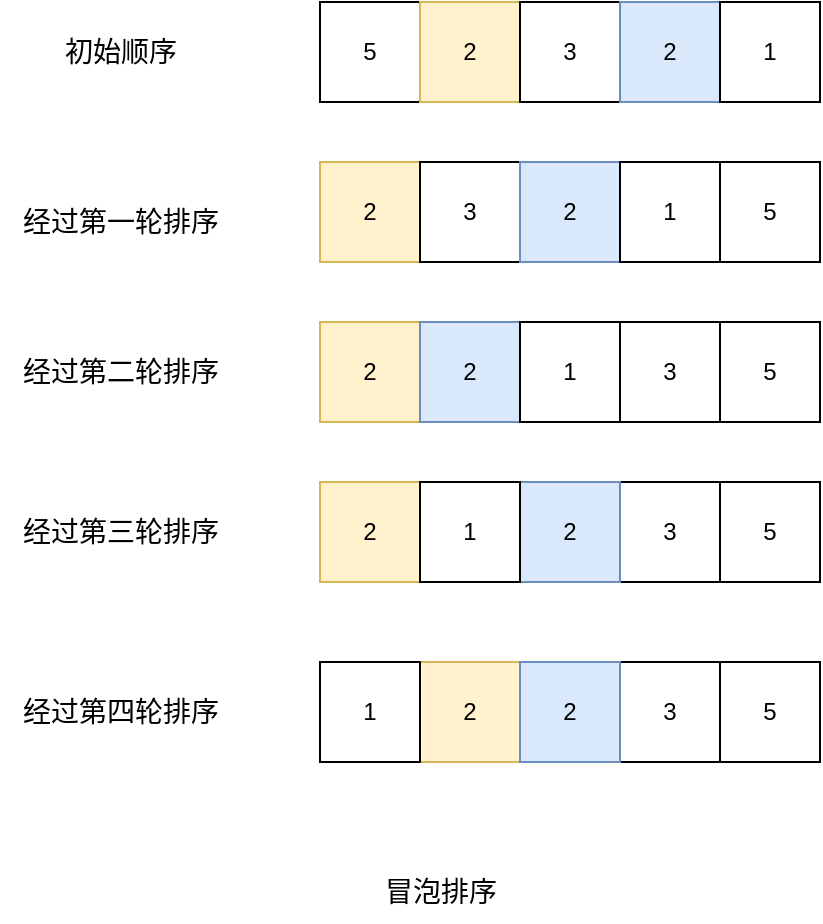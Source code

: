 <mxfile version="20.8.10" type="device" pages="3"><diagram name="冒泡排序是稳定排序" id="_71r1Vh2TSol7uVJiy7p"><mxGraphModel dx="954" dy="621" grid="1" gridSize="10" guides="1" tooltips="1" connect="1" arrows="1" fold="1" page="1" pageScale="1" pageWidth="48000" pageHeight="36000" math="0" shadow="0"><root><mxCell id="0"/><mxCell id="1" parent="0"/><mxCell id="lQNkISXbFFCg_Yh0jIin-1" value="5" style="whiteSpace=wrap;html=1;aspect=fixed;" vertex="1" parent="1"><mxGeometry x="220" y="160" width="50" height="50" as="geometry"/></mxCell><mxCell id="lQNkISXbFFCg_Yh0jIin-2" value="2" style="whiteSpace=wrap;html=1;aspect=fixed;fillColor=#fff2cc;strokeColor=#d6b656;" vertex="1" parent="1"><mxGeometry x="270" y="160" width="50" height="50" as="geometry"/></mxCell><mxCell id="lQNkISXbFFCg_Yh0jIin-3" value="3" style="whiteSpace=wrap;html=1;aspect=fixed;" vertex="1" parent="1"><mxGeometry x="320" y="160" width="50" height="50" as="geometry"/></mxCell><mxCell id="lQNkISXbFFCg_Yh0jIin-4" value="2" style="whiteSpace=wrap;html=1;aspect=fixed;fillColor=#dae8fc;strokeColor=#6c8ebf;" vertex="1" parent="1"><mxGeometry x="370" y="160" width="50" height="50" as="geometry"/></mxCell><mxCell id="lQNkISXbFFCg_Yh0jIin-5" value="1" style="whiteSpace=wrap;html=1;aspect=fixed;" vertex="1" parent="1"><mxGeometry x="420" y="160" width="50" height="50" as="geometry"/></mxCell><mxCell id="lQNkISXbFFCg_Yh0jIin-6" value="5" style="whiteSpace=wrap;html=1;aspect=fixed;" vertex="1" parent="1"><mxGeometry x="420" y="240" width="50" height="50" as="geometry"/></mxCell><mxCell id="lQNkISXbFFCg_Yh0jIin-7" value="2" style="whiteSpace=wrap;html=1;aspect=fixed;fillColor=#fff2cc;strokeColor=#d6b656;" vertex="1" parent="1"><mxGeometry x="220" y="240" width="50" height="50" as="geometry"/></mxCell><mxCell id="lQNkISXbFFCg_Yh0jIin-8" value="3" style="whiteSpace=wrap;html=1;aspect=fixed;" vertex="1" parent="1"><mxGeometry x="270" y="240" width="50" height="50" as="geometry"/></mxCell><mxCell id="lQNkISXbFFCg_Yh0jIin-9" value="2" style="whiteSpace=wrap;html=1;aspect=fixed;fillColor=#dae8fc;strokeColor=#6c8ebf;" vertex="1" parent="1"><mxGeometry x="320" y="240" width="50" height="50" as="geometry"/></mxCell><mxCell id="lQNkISXbFFCg_Yh0jIin-10" value="1" style="whiteSpace=wrap;html=1;aspect=fixed;" vertex="1" parent="1"><mxGeometry x="370" y="240" width="50" height="50" as="geometry"/></mxCell><mxCell id="lQNkISXbFFCg_Yh0jIin-11" value="5" style="whiteSpace=wrap;html=1;aspect=fixed;" vertex="1" parent="1"><mxGeometry x="420" y="320" width="50" height="50" as="geometry"/></mxCell><mxCell id="lQNkISXbFFCg_Yh0jIin-12" value="2" style="whiteSpace=wrap;html=1;aspect=fixed;fillColor=#fff2cc;strokeColor=#d6b656;" vertex="1" parent="1"><mxGeometry x="220" y="320" width="50" height="50" as="geometry"/></mxCell><mxCell id="lQNkISXbFFCg_Yh0jIin-13" value="3" style="whiteSpace=wrap;html=1;aspect=fixed;" vertex="1" parent="1"><mxGeometry x="370" y="320" width="50" height="50" as="geometry"/></mxCell><mxCell id="lQNkISXbFFCg_Yh0jIin-14" value="2" style="whiteSpace=wrap;html=1;aspect=fixed;fillColor=#dae8fc;strokeColor=#6c8ebf;" vertex="1" parent="1"><mxGeometry x="270" y="320" width="50" height="50" as="geometry"/></mxCell><mxCell id="lQNkISXbFFCg_Yh0jIin-15" value="1" style="whiteSpace=wrap;html=1;aspect=fixed;" vertex="1" parent="1"><mxGeometry x="320" y="320" width="50" height="50" as="geometry"/></mxCell><mxCell id="lQNkISXbFFCg_Yh0jIin-16" value="5" style="whiteSpace=wrap;html=1;aspect=fixed;" vertex="1" parent="1"><mxGeometry x="420" y="400" width="50" height="50" as="geometry"/></mxCell><mxCell id="lQNkISXbFFCg_Yh0jIin-17" value="2" style="whiteSpace=wrap;html=1;aspect=fixed;fillColor=#fff2cc;strokeColor=#d6b656;" vertex="1" parent="1"><mxGeometry x="220" y="400" width="50" height="50" as="geometry"/></mxCell><mxCell id="lQNkISXbFFCg_Yh0jIin-18" value="3" style="whiteSpace=wrap;html=1;aspect=fixed;" vertex="1" parent="1"><mxGeometry x="370" y="400" width="50" height="50" as="geometry"/></mxCell><mxCell id="lQNkISXbFFCg_Yh0jIin-19" value="2" style="whiteSpace=wrap;html=1;aspect=fixed;fillColor=#dae8fc;strokeColor=#6c8ebf;" vertex="1" parent="1"><mxGeometry x="320" y="400" width="50" height="50" as="geometry"/></mxCell><mxCell id="lQNkISXbFFCg_Yh0jIin-20" value="1" style="whiteSpace=wrap;html=1;aspect=fixed;" vertex="1" parent="1"><mxGeometry x="270" y="400" width="50" height="50" as="geometry"/></mxCell><mxCell id="lQNkISXbFFCg_Yh0jIin-21" value="5" style="whiteSpace=wrap;html=1;aspect=fixed;" vertex="1" parent="1"><mxGeometry x="420" y="490" width="50" height="50" as="geometry"/></mxCell><mxCell id="lQNkISXbFFCg_Yh0jIin-22" value="2" style="whiteSpace=wrap;html=1;aspect=fixed;fillColor=#fff2cc;strokeColor=#d6b656;" vertex="1" parent="1"><mxGeometry x="270" y="490" width="50" height="50" as="geometry"/></mxCell><mxCell id="lQNkISXbFFCg_Yh0jIin-23" value="3" style="whiteSpace=wrap;html=1;aspect=fixed;" vertex="1" parent="1"><mxGeometry x="370" y="490" width="50" height="50" as="geometry"/></mxCell><mxCell id="lQNkISXbFFCg_Yh0jIin-24" value="2" style="whiteSpace=wrap;html=1;aspect=fixed;fillColor=#dae8fc;strokeColor=#6c8ebf;" vertex="1" parent="1"><mxGeometry x="320" y="490" width="50" height="50" as="geometry"/></mxCell><mxCell id="lQNkISXbFFCg_Yh0jIin-25" value="1" style="whiteSpace=wrap;html=1;aspect=fixed;" vertex="1" parent="1"><mxGeometry x="220" y="490" width="50" height="50" as="geometry"/></mxCell><mxCell id="lQNkISXbFFCg_Yh0jIin-26" value="&lt;font style=&quot;font-size: 14px;&quot;&gt;冒泡排序&lt;/font&gt;" style="text;html=1;align=center;verticalAlign=middle;resizable=0;points=[];autosize=1;strokeColor=none;fillColor=none;" vertex="1" parent="1"><mxGeometry x="240" y="590" width="80" height="30" as="geometry"/></mxCell><mxCell id="lQNkISXbFFCg_Yh0jIin-27" value="经过第一轮排序" style="text;html=1;align=center;verticalAlign=middle;resizable=0;points=[];autosize=1;strokeColor=none;fillColor=none;fontSize=14;" vertex="1" parent="1"><mxGeometry x="60" y="255" width="120" height="30" as="geometry"/></mxCell><mxCell id="lQNkISXbFFCg_Yh0jIin-28" value="经过第二轮排序" style="text;html=1;align=center;verticalAlign=middle;resizable=0;points=[];autosize=1;strokeColor=none;fillColor=none;fontSize=14;" vertex="1" parent="1"><mxGeometry x="60" y="330" width="120" height="30" as="geometry"/></mxCell><mxCell id="lQNkISXbFFCg_Yh0jIin-29" value="经过第三轮排序" style="text;html=1;align=center;verticalAlign=middle;resizable=0;points=[];autosize=1;strokeColor=none;fillColor=none;fontSize=14;" vertex="1" parent="1"><mxGeometry x="60" y="410" width="120" height="30" as="geometry"/></mxCell><mxCell id="lQNkISXbFFCg_Yh0jIin-30" value="经过第四轮排序" style="text;html=1;align=center;verticalAlign=middle;resizable=0;points=[];autosize=1;strokeColor=none;fillColor=none;fontSize=14;" vertex="1" parent="1"><mxGeometry x="60" y="500" width="120" height="30" as="geometry"/></mxCell><mxCell id="lQNkISXbFFCg_Yh0jIin-31" value="初始顺序" style="text;html=1;align=center;verticalAlign=middle;resizable=0;points=[];autosize=1;strokeColor=none;fillColor=none;fontSize=14;" vertex="1" parent="1"><mxGeometry x="80" y="170" width="80" height="30" as="geometry"/></mxCell></root></mxGraphModel></diagram><diagram id="u0tAP_R5PNtnjRlPY-hz" name="选择排序是不稳定排序"><mxGraphModel dx="954" dy="621" grid="1" gridSize="10" guides="1" tooltips="1" connect="1" arrows="1" fold="1" page="1" pageScale="1" pageWidth="48000" pageHeight="36000" math="0" shadow="0"><root><mxCell id="0"/><mxCell id="1" parent="0"/><mxCell id="cz2e2VrCPH68IvWi86bb-1" value="5" style="whiteSpace=wrap;html=1;aspect=fixed;fillColor=#fff2cc;strokeColor=#d6b656;" vertex="1" parent="1"><mxGeometry x="229" y="160" width="50" height="50" as="geometry"/></mxCell><mxCell id="cz2e2VrCPH68IvWi86bb-2" value="5" style="whiteSpace=wrap;html=1;aspect=fixed;fillColor=#dae8fc;strokeColor=#6c8ebf;" vertex="1" parent="1"><mxGeometry x="279" y="160" width="50" height="50" as="geometry"/></mxCell><mxCell id="cz2e2VrCPH68IvWi86bb-3" value="3" style="whiteSpace=wrap;html=1;aspect=fixed;" vertex="1" parent="1"><mxGeometry x="329" y="160" width="50" height="50" as="geometry"/></mxCell><mxCell id="cz2e2VrCPH68IvWi86bb-4" value="2" style="whiteSpace=wrap;html=1;aspect=fixed;" vertex="1" parent="1"><mxGeometry x="379" y="160" width="50" height="50" as="geometry"/></mxCell><mxCell id="cz2e2VrCPH68IvWi86bb-5" value="1" style="whiteSpace=wrap;html=1;aspect=fixed;" vertex="1" parent="1"><mxGeometry x="429" y="160" width="50" height="50" as="geometry"/></mxCell><mxCell id="cz2e2VrCPH68IvWi86bb-6" value="初始顺序" style="text;html=1;align=center;verticalAlign=middle;resizable=0;points=[];autosize=1;strokeColor=none;fillColor=none;fontSize=14;" vertex="1" parent="1"><mxGeometry x="89" y="170" width="80" height="30" as="geometry"/></mxCell><mxCell id="L2zQFw4b0O4IeM7aR_3R-1" value="5" style="whiteSpace=wrap;html=1;aspect=fixed;fillColor=#fff2cc;strokeColor=#d6b656;" vertex="1" parent="1"><mxGeometry x="429" y="250" width="50" height="50" as="geometry"/></mxCell><mxCell id="L2zQFw4b0O4IeM7aR_3R-2" value="5" style="whiteSpace=wrap;html=1;aspect=fixed;fillColor=#dae8fc;strokeColor=#6c8ebf;" vertex="1" parent="1"><mxGeometry x="279" y="250" width="50" height="50" as="geometry"/></mxCell><mxCell id="L2zQFw4b0O4IeM7aR_3R-3" value="3" style="whiteSpace=wrap;html=1;aspect=fixed;" vertex="1" parent="1"><mxGeometry x="329" y="250" width="50" height="50" as="geometry"/></mxCell><mxCell id="L2zQFw4b0O4IeM7aR_3R-4" value="2" style="whiteSpace=wrap;html=1;aspect=fixed;" vertex="1" parent="1"><mxGeometry x="379" y="250" width="50" height="50" as="geometry"/></mxCell><mxCell id="L2zQFw4b0O4IeM7aR_3R-5" value="1" style="whiteSpace=wrap;html=1;aspect=fixed;" vertex="1" parent="1"><mxGeometry x="229" y="250" width="50" height="50" as="geometry"/></mxCell><mxCell id="L2zQFw4b0O4IeM7aR_3R-6" value="经过第一轮排序" style="text;html=1;align=center;verticalAlign=middle;resizable=0;points=[];autosize=1;strokeColor=none;fillColor=none;fontSize=14;" vertex="1" parent="1"><mxGeometry x="69" y="260" width="120" height="30" as="geometry"/></mxCell><mxCell id="YhWNtv0Sbt460fTVHbS9-1" value="5" style="whiteSpace=wrap;html=1;aspect=fixed;fillColor=#fff2cc;strokeColor=#d6b656;" vertex="1" parent="1"><mxGeometry x="429" y="340" width="50" height="50" as="geometry"/></mxCell><mxCell id="YhWNtv0Sbt460fTVHbS9-2" value="5" style="whiteSpace=wrap;html=1;aspect=fixed;fillColor=#dae8fc;strokeColor=#6c8ebf;" vertex="1" parent="1"><mxGeometry x="379" y="340" width="50" height="50" as="geometry"/></mxCell><mxCell id="YhWNtv0Sbt460fTVHbS9-3" value="3" style="whiteSpace=wrap;html=1;aspect=fixed;" vertex="1" parent="1"><mxGeometry x="329" y="340" width="50" height="50" as="geometry"/></mxCell><mxCell id="YhWNtv0Sbt460fTVHbS9-4" value="2" style="whiteSpace=wrap;html=1;aspect=fixed;" vertex="1" parent="1"><mxGeometry x="279" y="340" width="50" height="50" as="geometry"/></mxCell><mxCell id="YhWNtv0Sbt460fTVHbS9-5" value="1" style="whiteSpace=wrap;html=1;aspect=fixed;" vertex="1" parent="1"><mxGeometry x="229" y="340" width="50" height="50" as="geometry"/></mxCell><mxCell id="YhWNtv0Sbt460fTVHbS9-6" value="经过第二轮排序" style="text;html=1;align=center;verticalAlign=middle;resizable=0;points=[];autosize=1;strokeColor=none;fillColor=none;fontSize=14;" vertex="1" parent="1"><mxGeometry x="69" y="350" width="120" height="30" as="geometry"/></mxCell><mxCell id="H6jyODcEIMQJ7sB49Dot-2" value="&lt;font style=&quot;font-size: 14px;&quot;&gt;选择排序&lt;/font&gt;" style="text;html=1;align=center;verticalAlign=middle;resizable=0;points=[];autosize=1;strokeColor=none;fillColor=none;" vertex="1" parent="1"><mxGeometry x="249" y="450" width="80" height="30" as="geometry"/></mxCell></root></mxGraphModel></diagram><diagram id="GDBeJ6xlQUmQ8DqrAJfa" name="为什么要有稳定性"><mxGraphModel dx="954" dy="621" grid="1" gridSize="10" guides="1" tooltips="1" connect="1" arrows="1" fold="1" page="1" pageScale="1" pageWidth="48000" pageHeight="36000" math="0" shadow="0"><root><mxCell id="0"/><mxCell id="1" parent="0"/><mxCell id="X3OIlFjlH2Eca3PlFybE-1" value="1&lt;br&gt;16" style="whiteSpace=wrap;html=1;aspect=fixed;fontSize=14;" vertex="1" parent="1"><mxGeometry x="240" y="180" width="50" height="50" as="geometry"/></mxCell><mxCell id="X3OIlFjlH2Eca3PlFybE-2" value="3&lt;br&gt;29" style="whiteSpace=wrap;html=1;aspect=fixed;fontSize=14;" vertex="1" parent="1"><mxGeometry x="320" y="180" width="50" height="50" as="geometry"/></mxCell><mxCell id="X3OIlFjlH2Eca3PlFybE-3" value="1&lt;br&gt;13" style="whiteSpace=wrap;html=1;aspect=fixed;fontSize=14;" vertex="1" parent="1"><mxGeometry x="400" y="180" width="50" height="50" as="geometry"/></mxCell><mxCell id="38aJw9e9Tw8jQIQ4iUPA-1" value="1&lt;br&gt;27" style="whiteSpace=wrap;html=1;aspect=fixed;fontSize=14;" vertex="1" parent="1"><mxGeometry x="480" y="180" width="50" height="50" as="geometry"/></mxCell><mxCell id="38aJw9e9Tw8jQIQ4iUPA-2" value="2&lt;br&gt;21" style="whiteSpace=wrap;html=1;aspect=fixed;fontSize=14;" vertex="1" parent="1"><mxGeometry x="560" y="180" width="50" height="50" as="geometry"/></mxCell><mxCell id="38aJw9e9Tw8jQIQ4iUPA-3" value="1&lt;br&gt;16" style="whiteSpace=wrap;html=1;aspect=fixed;fontSize=14;" vertex="1" parent="1"><mxGeometry x="320" y="272" width="50" height="50" as="geometry"/></mxCell><mxCell id="38aJw9e9Tw8jQIQ4iUPA-4" value="1&lt;br&gt;13" style="whiteSpace=wrap;html=1;aspect=fixed;fontSize=14;" vertex="1" parent="1"><mxGeometry x="240" y="272" width="50" height="50" as="geometry"/></mxCell><mxCell id="38aJw9e9Tw8jQIQ4iUPA-5" value="1&lt;br&gt;27" style="whiteSpace=wrap;html=1;aspect=fixed;fontSize=14;" vertex="1" parent="1"><mxGeometry x="480" y="272" width="50" height="50" as="geometry"/></mxCell><mxCell id="38aJw9e9Tw8jQIQ4iUPA-6" value="2&lt;br&gt;21" style="whiteSpace=wrap;html=1;aspect=fixed;fontSize=14;" vertex="1" parent="1"><mxGeometry x="400" y="272" width="50" height="50" as="geometry"/></mxCell><mxCell id="38aJw9e9Tw8jQIQ4iUPA-7" value="3&lt;br&gt;29" style="whiteSpace=wrap;html=1;aspect=fixed;fontSize=14;" vertex="1" parent="1"><mxGeometry x="560" y="272" width="50" height="50" as="geometry"/></mxCell><mxCell id="38aJw9e9Tw8jQIQ4iUPA-8" value="按照年龄排序" style="text;html=1;align=center;verticalAlign=middle;resizable=0;points=[];autosize=1;strokeColor=none;fillColor=none;fontSize=14;" vertex="1" parent="1"><mxGeometry x="650" y="280" width="110" height="30" as="geometry"/></mxCell><mxCell id="38aJw9e9Tw8jQIQ4iUPA-9" value="按照年级排序" style="text;html=1;align=center;verticalAlign=middle;resizable=0;points=[];autosize=1;strokeColor=none;fillColor=none;fontSize=14;" vertex="1" parent="1"><mxGeometry x="650" y="375" width="110" height="30" as="geometry"/></mxCell><mxCell id="38aJw9e9Tw8jQIQ4iUPA-10" value="1&lt;br&gt;13" style="whiteSpace=wrap;html=1;aspect=fixed;fontSize=14;" vertex="1" parent="1"><mxGeometry x="240" y="365" width="50" height="50" as="geometry"/></mxCell><mxCell id="38aJw9e9Tw8jQIQ4iUPA-11" value="1&lt;br&gt;16" style="whiteSpace=wrap;html=1;aspect=fixed;fontSize=14;" vertex="1" parent="1"><mxGeometry x="320" y="365" width="50" height="50" as="geometry"/></mxCell><mxCell id="38aJw9e9Tw8jQIQ4iUPA-12" value="1&lt;br&gt;27" style="whiteSpace=wrap;html=1;aspect=fixed;fontSize=14;" vertex="1" parent="1"><mxGeometry x="400" y="365" width="50" height="50" as="geometry"/></mxCell><mxCell id="38aJw9e9Tw8jQIQ4iUPA-14" value="2&lt;br&gt;21" style="whiteSpace=wrap;html=1;aspect=fixed;fontSize=14;" vertex="1" parent="1"><mxGeometry x="480" y="365" width="50" height="50" as="geometry"/></mxCell><mxCell id="38aJw9e9Tw8jQIQ4iUPA-15" value="3&lt;br&gt;29" style="whiteSpace=wrap;html=1;aspect=fixed;fontSize=14;" vertex="1" parent="1"><mxGeometry x="560" y="365" width="50" height="50" as="geometry"/></mxCell></root></mxGraphModel></diagram></mxfile>